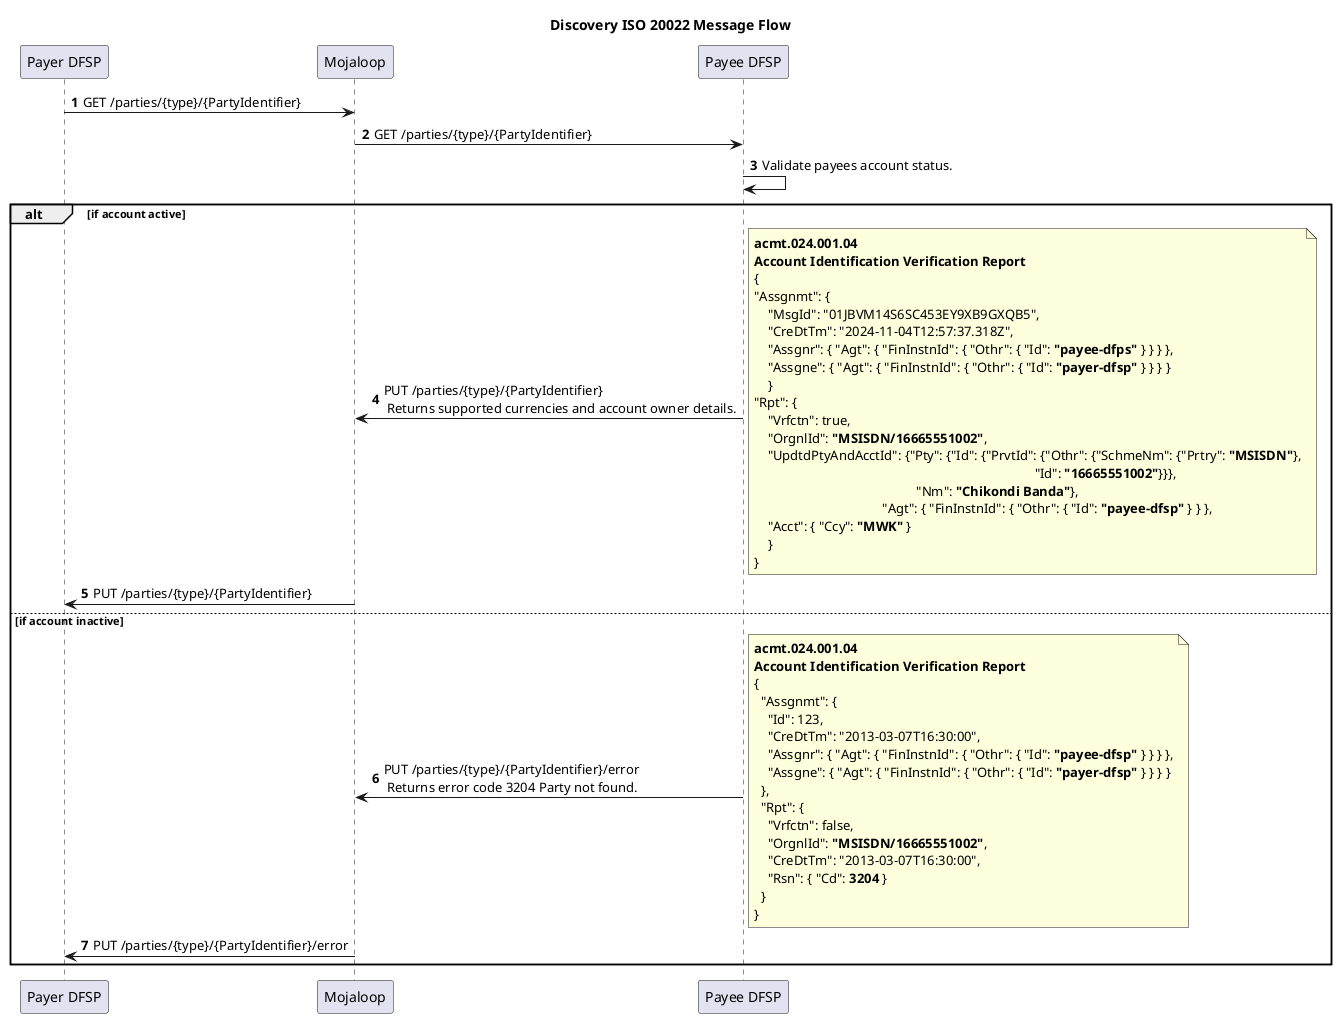 @startuml

Title Discovery ISO 20022 Message Flow
participant PayerDFSP as "Payer DFSP"
participant Mojaloop as "Mojaloop"
participant PayeeDFSP as "Payee DFSP"

autonumber

PayerDFSP -> Mojaloop: GET /parties/{type}/{PartyIdentifier}
Mojaloop -> PayeeDFSP: GET /parties/{type}/{PartyIdentifier}
PayeeDFSP -> PayeeDFSP: Validate payees account status.
alt if account active
PayeeDFSP -> Mojaloop: PUT /parties/{type}/{PartyIdentifier} \n Returns supported currencies and account owner details.
note right
**acmt.024.001.04**
**Account Identification Verification Report**
{
"Assgnmt": {
    "MsgId": "01JBVM14S6SC453EY9XB9GXQB5",
    "CreDtTm": "2024-11-04T12:57:37.318Z",
    "Assgnr": { "Agt": { "FinInstnId": { "Othr": { "Id": **"payee-dfps"** } } } },
    "Assgne": { "Agt": { "FinInstnId": { "Othr": { "Id": **"payer-dfsp"** } } } }
    }
"Rpt": {
    "Vrfctn": true,
    "OrgnlId": **"MSISDN/16665551002"**,
    "UpdtdPtyAndAcctId": {"Pty": {"Id": {"PrvtId": {"Othr": {"SchmeNm": {"Prtry": **"MSISDN"**},
                                                                                   "Id": **"16665551002"**}}},
                                                "Nm": **"Chikondi Banda"**},
                                      "Agt": { "FinInstnId": { "Othr": { "Id": **"payee-dfsp"** } } },
    "Acct": { "Ccy": **"MWK"** }
    }
}
end note
Mojaloop -> PayerDFSP: PUT /parties/{type}/{PartyIdentifier}

else if account inactive

PayeeDFSP -> Mojaloop: PUT /parties/{type}/{PartyIdentifier}/error \n Returns error code 3204 Party not found.
note right
**acmt.024.001.04**
**Account Identification Verification Report**
{
  "Assgnmt": {
    "Id": 123,
    "CreDtTm": "2013-03-07T16:30:00",
    "Assgnr": { "Agt": { "FinInstnId": { "Othr": { "Id": **"payee-dfsp"** } } } },
    "Assgne": { "Agt": { "FinInstnId": { "Othr": { "Id": **"payer-dfsp"** } } } }
  },
  "Rpt": {
    "Vrfctn": false,
    "OrgnlId": **"MSISDN/16665551002"**,
    "CreDtTm": "2013-03-07T16:30:00",
    "Rsn": { "Cd": **3204** }
  }
}
end note
Mojaloop -> PayerDFSP: PUT /parties/{type}/{PartyIdentifier}/error

end

@enduml